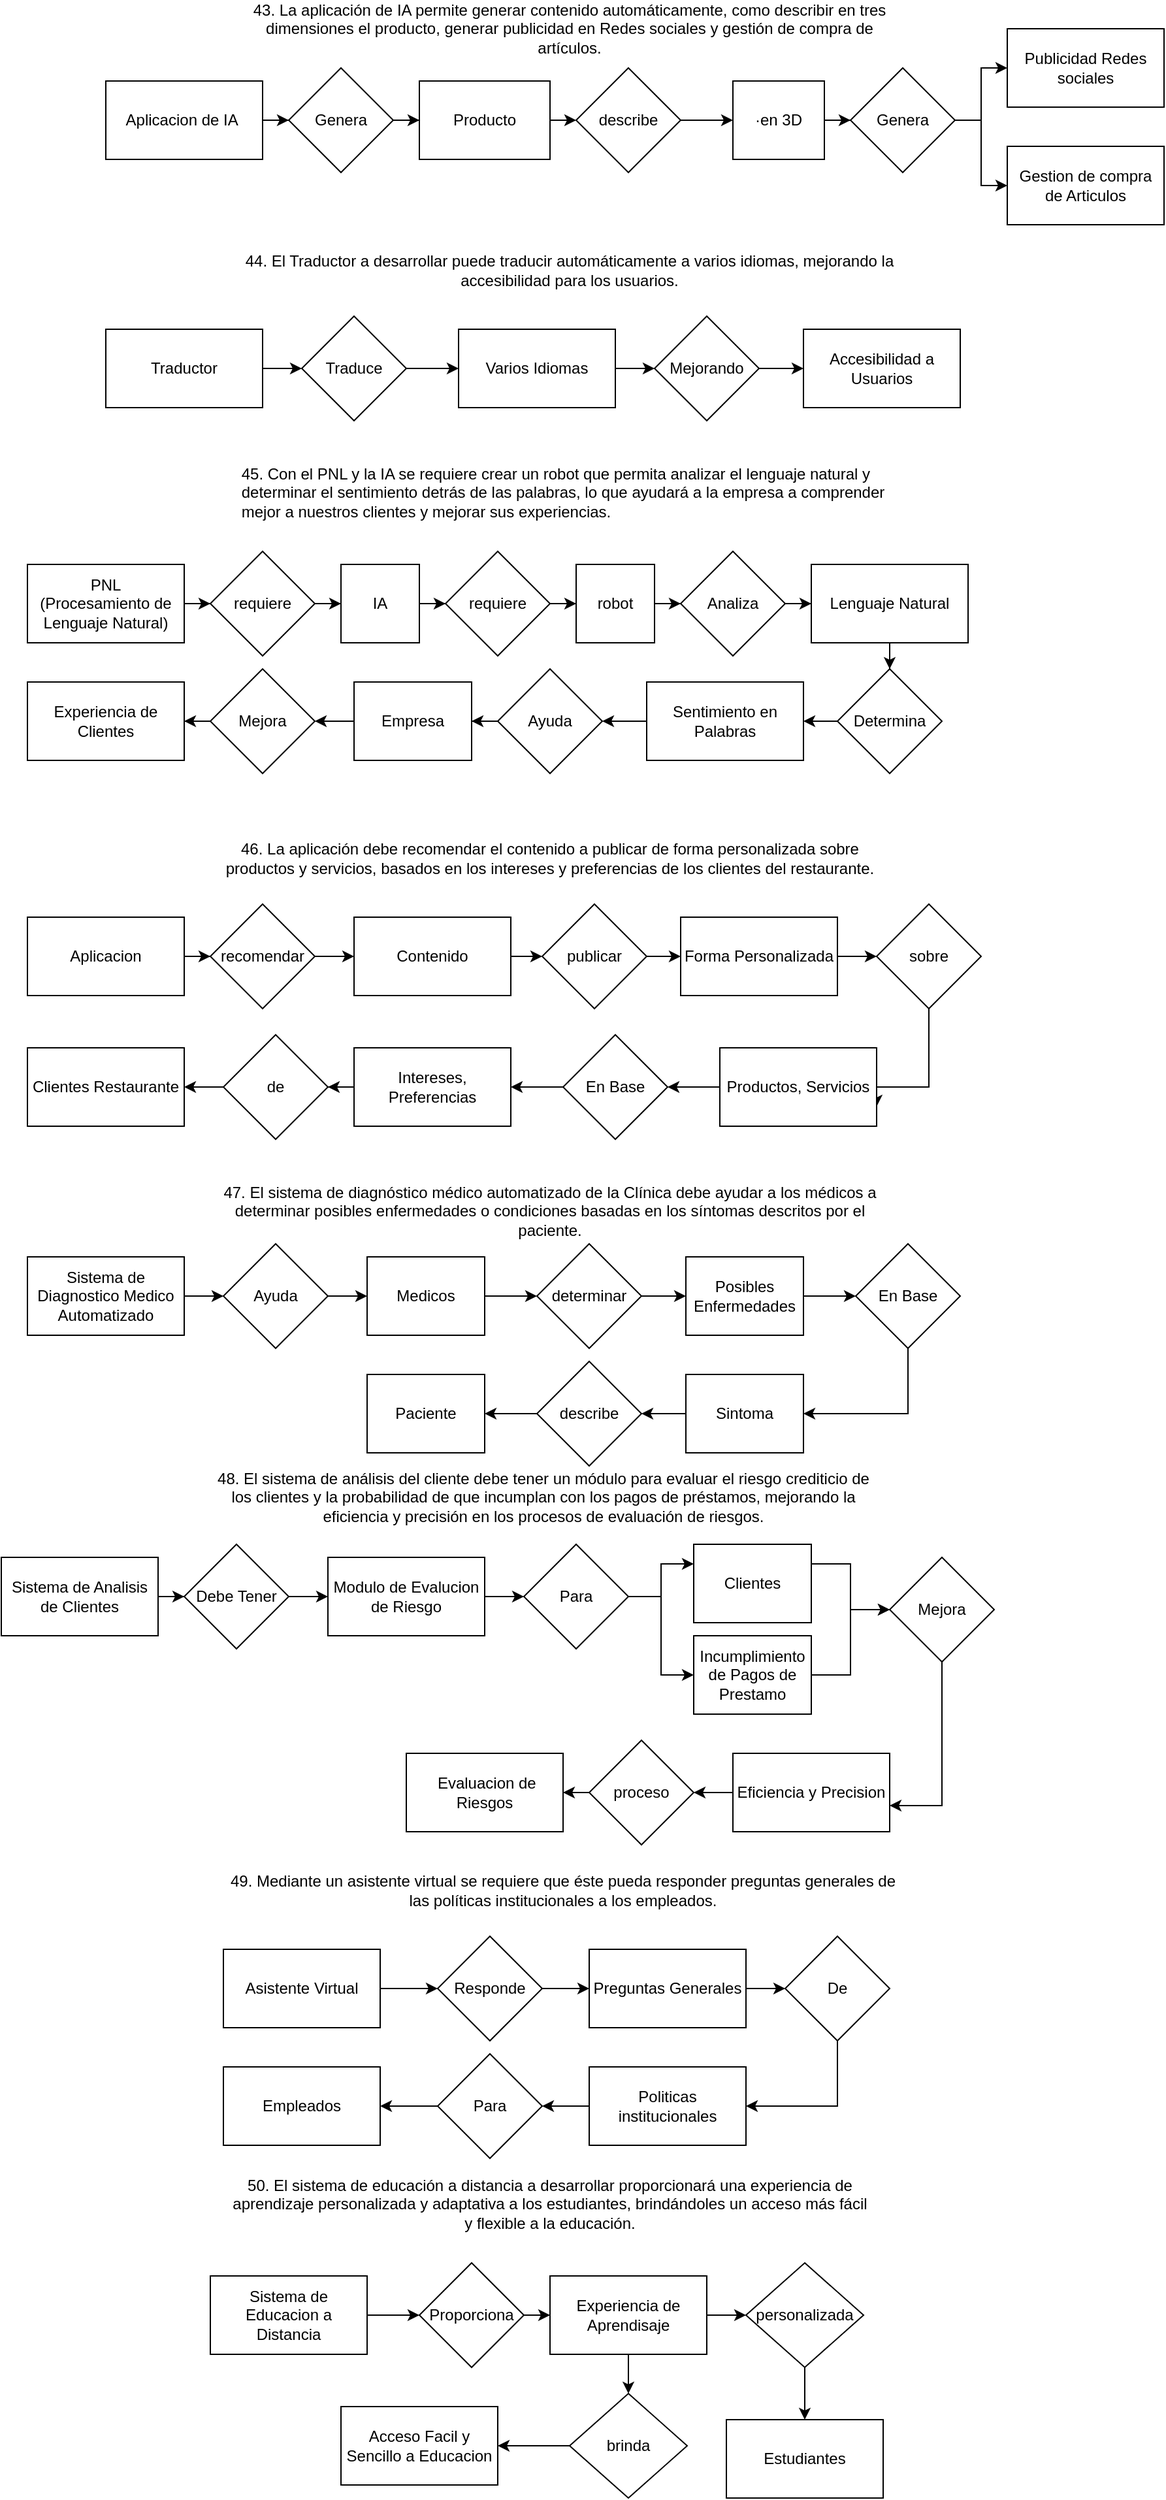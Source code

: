 <mxfile version="21.3.0" type="device">
  <diagram name="Página-1" id="d7XgdtgO0AxbEw0sVsJy">
    <mxGraphModel dx="1592" dy="430" grid="1" gridSize="10" guides="1" tooltips="1" connect="1" arrows="1" fold="1" page="1" pageScale="1" pageWidth="827" pageHeight="1169" math="0" shadow="0">
      <root>
        <mxCell id="0" />
        <mxCell id="1" parent="0" />
        <mxCell id="ewMQIAaewZQmB35O_Wqa-1" value="&lt;div&gt;43. La aplicación de IA permite generar contenido automáticamente, como describir en tres&lt;/div&gt;&lt;div&gt;dimensiones el producto, generar publicidad en Redes sociales y gestión de compra de&lt;/div&gt;artículos." style="text;html=1;strokeColor=none;fillColor=none;align=center;verticalAlign=middle;whiteSpace=wrap;rounded=0;" vertex="1" parent="1">
          <mxGeometry x="-50" y="10" width="570" height="40" as="geometry" />
        </mxCell>
        <mxCell id="ewMQIAaewZQmB35O_Wqa-11" value="" style="edgeStyle=orthogonalEdgeStyle;rounded=0;orthogonalLoop=1;jettySize=auto;html=1;" edge="1" parent="1" source="ewMQIAaewZQmB35O_Wqa-2" target="ewMQIAaewZQmB35O_Wqa-10">
          <mxGeometry relative="1" as="geometry" />
        </mxCell>
        <mxCell id="ewMQIAaewZQmB35O_Wqa-2" value="Aplicacion de IA&amp;nbsp;" style="rounded=0;whiteSpace=wrap;html=1;" vertex="1" parent="1">
          <mxGeometry x="-120" y="70" width="120" height="60" as="geometry" />
        </mxCell>
        <mxCell id="ewMQIAaewZQmB35O_Wqa-13" style="edgeStyle=orthogonalEdgeStyle;rounded=0;orthogonalLoop=1;jettySize=auto;html=1;exitX=1;exitY=0.5;exitDx=0;exitDy=0;entryX=0;entryY=0.5;entryDx=0;entryDy=0;" edge="1" parent="1" source="ewMQIAaewZQmB35O_Wqa-3" target="ewMQIAaewZQmB35O_Wqa-9">
          <mxGeometry relative="1" as="geometry" />
        </mxCell>
        <mxCell id="ewMQIAaewZQmB35O_Wqa-3" value="Producto" style="rounded=0;whiteSpace=wrap;html=1;" vertex="1" parent="1">
          <mxGeometry x="120" y="70" width="100" height="60" as="geometry" />
        </mxCell>
        <mxCell id="ewMQIAaewZQmB35O_Wqa-15" value="" style="edgeStyle=orthogonalEdgeStyle;rounded=0;orthogonalLoop=1;jettySize=auto;html=1;" edge="1" parent="1" source="ewMQIAaewZQmB35O_Wqa-4" target="ewMQIAaewZQmB35O_Wqa-8">
          <mxGeometry relative="1" as="geometry" />
        </mxCell>
        <mxCell id="ewMQIAaewZQmB35O_Wqa-4" value="·en 3D" style="rounded=0;whiteSpace=wrap;html=1;" vertex="1" parent="1">
          <mxGeometry x="360" y="70" width="70" height="60" as="geometry" />
        </mxCell>
        <mxCell id="ewMQIAaewZQmB35O_Wqa-5" value="Publicidad Redes sociales" style="rounded=0;whiteSpace=wrap;html=1;" vertex="1" parent="1">
          <mxGeometry x="570" y="30" width="120" height="60" as="geometry" />
        </mxCell>
        <mxCell id="ewMQIAaewZQmB35O_Wqa-6" value="Gestion de compra de Articulos" style="rounded=0;whiteSpace=wrap;html=1;" vertex="1" parent="1">
          <mxGeometry x="570" y="120" width="120" height="60" as="geometry" />
        </mxCell>
        <mxCell id="ewMQIAaewZQmB35O_Wqa-16" style="edgeStyle=orthogonalEdgeStyle;rounded=0;orthogonalLoop=1;jettySize=auto;html=1;exitX=1;exitY=0.5;exitDx=0;exitDy=0;entryX=0;entryY=0.5;entryDx=0;entryDy=0;" edge="1" parent="1" source="ewMQIAaewZQmB35O_Wqa-8" target="ewMQIAaewZQmB35O_Wqa-5">
          <mxGeometry relative="1" as="geometry" />
        </mxCell>
        <mxCell id="ewMQIAaewZQmB35O_Wqa-18" style="edgeStyle=orthogonalEdgeStyle;rounded=0;orthogonalLoop=1;jettySize=auto;html=1;exitX=1;exitY=0.5;exitDx=0;exitDy=0;entryX=0;entryY=0.5;entryDx=0;entryDy=0;" edge="1" parent="1" source="ewMQIAaewZQmB35O_Wqa-8" target="ewMQIAaewZQmB35O_Wqa-6">
          <mxGeometry relative="1" as="geometry" />
        </mxCell>
        <mxCell id="ewMQIAaewZQmB35O_Wqa-8" value="Genera" style="rhombus;whiteSpace=wrap;html=1;" vertex="1" parent="1">
          <mxGeometry x="450" y="60" width="80" height="80" as="geometry" />
        </mxCell>
        <mxCell id="ewMQIAaewZQmB35O_Wqa-14" style="edgeStyle=orthogonalEdgeStyle;rounded=0;orthogonalLoop=1;jettySize=auto;html=1;exitX=1;exitY=0.5;exitDx=0;exitDy=0;entryX=0;entryY=0.5;entryDx=0;entryDy=0;" edge="1" parent="1" source="ewMQIAaewZQmB35O_Wqa-9" target="ewMQIAaewZQmB35O_Wqa-4">
          <mxGeometry relative="1" as="geometry" />
        </mxCell>
        <mxCell id="ewMQIAaewZQmB35O_Wqa-9" value="describe" style="rhombus;whiteSpace=wrap;html=1;" vertex="1" parent="1">
          <mxGeometry x="240" y="60" width="80" height="80" as="geometry" />
        </mxCell>
        <mxCell id="ewMQIAaewZQmB35O_Wqa-12" value="" style="edgeStyle=orthogonalEdgeStyle;rounded=0;orthogonalLoop=1;jettySize=auto;html=1;" edge="1" parent="1" source="ewMQIAaewZQmB35O_Wqa-10" target="ewMQIAaewZQmB35O_Wqa-3">
          <mxGeometry relative="1" as="geometry" />
        </mxCell>
        <mxCell id="ewMQIAaewZQmB35O_Wqa-10" value="Genera" style="rhombus;whiteSpace=wrap;html=1;" vertex="1" parent="1">
          <mxGeometry x="20" y="60" width="80" height="80" as="geometry" />
        </mxCell>
        <mxCell id="ewMQIAaewZQmB35O_Wqa-19" value="&lt;div&gt;44. El Traductor a desarrollar puede traducir automáticamente a varios idiomas, mejorando la&lt;/div&gt;&lt;div&gt;accesibilidad para los usuarios.&lt;/div&gt;" style="text;html=1;strokeColor=none;fillColor=none;align=center;verticalAlign=middle;whiteSpace=wrap;rounded=0;" vertex="1" parent="1">
          <mxGeometry x="-40" y="200" width="550" height="30" as="geometry" />
        </mxCell>
        <mxCell id="ewMQIAaewZQmB35O_Wqa-25" value="" style="edgeStyle=orthogonalEdgeStyle;rounded=0;orthogonalLoop=1;jettySize=auto;html=1;" edge="1" parent="1" source="ewMQIAaewZQmB35O_Wqa-20" target="ewMQIAaewZQmB35O_Wqa-24">
          <mxGeometry relative="1" as="geometry" />
        </mxCell>
        <mxCell id="ewMQIAaewZQmB35O_Wqa-20" value="Traductor" style="rounded=0;whiteSpace=wrap;html=1;" vertex="1" parent="1">
          <mxGeometry x="-120" y="260" width="120" height="60" as="geometry" />
        </mxCell>
        <mxCell id="ewMQIAaewZQmB35O_Wqa-27" value="" style="edgeStyle=orthogonalEdgeStyle;rounded=0;orthogonalLoop=1;jettySize=auto;html=1;" edge="1" parent="1" source="ewMQIAaewZQmB35O_Wqa-21" target="ewMQIAaewZQmB35O_Wqa-23">
          <mxGeometry relative="1" as="geometry" />
        </mxCell>
        <mxCell id="ewMQIAaewZQmB35O_Wqa-21" value="Varios Idiomas" style="rounded=0;whiteSpace=wrap;html=1;" vertex="1" parent="1">
          <mxGeometry x="150" y="260" width="120" height="60" as="geometry" />
        </mxCell>
        <mxCell id="ewMQIAaewZQmB35O_Wqa-22" value="Accesibilidad a Usuarios" style="rounded=0;whiteSpace=wrap;html=1;" vertex="1" parent="1">
          <mxGeometry x="414" y="260" width="120" height="60" as="geometry" />
        </mxCell>
        <mxCell id="ewMQIAaewZQmB35O_Wqa-28" value="" style="edgeStyle=orthogonalEdgeStyle;rounded=0;orthogonalLoop=1;jettySize=auto;html=1;" edge="1" parent="1" source="ewMQIAaewZQmB35O_Wqa-23" target="ewMQIAaewZQmB35O_Wqa-22">
          <mxGeometry relative="1" as="geometry" />
        </mxCell>
        <mxCell id="ewMQIAaewZQmB35O_Wqa-23" value="Mejorando" style="rhombus;whiteSpace=wrap;html=1;" vertex="1" parent="1">
          <mxGeometry x="300" y="250" width="80" height="80" as="geometry" />
        </mxCell>
        <mxCell id="ewMQIAaewZQmB35O_Wqa-26" value="" style="edgeStyle=orthogonalEdgeStyle;rounded=0;orthogonalLoop=1;jettySize=auto;html=1;" edge="1" parent="1" source="ewMQIAaewZQmB35O_Wqa-24" target="ewMQIAaewZQmB35O_Wqa-21">
          <mxGeometry relative="1" as="geometry" />
        </mxCell>
        <mxCell id="ewMQIAaewZQmB35O_Wqa-24" value="Traduce" style="rhombus;whiteSpace=wrap;html=1;" vertex="1" parent="1">
          <mxGeometry x="30" y="250" width="80" height="80" as="geometry" />
        </mxCell>
        <mxCell id="ewMQIAaewZQmB35O_Wqa-29" value="&lt;div style=&quot;text-align: justify;&quot;&gt;45. Con el PNL y la IA se requiere crear un robot que permita analizar el lenguaje natural y&lt;/div&gt;&lt;div style=&quot;text-align: justify;&quot;&gt;determinar el sentimiento detrás de las palabras, lo que ayudará a la empresa a comprender&lt;/div&gt;&lt;div style=&quot;text-align: justify;&quot;&gt;mejor a nuestros clientes y mejorar sus experiencias.&lt;/div&gt;" style="text;html=1;strokeColor=none;fillColor=none;align=center;verticalAlign=middle;whiteSpace=wrap;rounded=0;" vertex="1" parent="1">
          <mxGeometry x="-80" y="370" width="620" height="30" as="geometry" />
        </mxCell>
        <mxCell id="ewMQIAaewZQmB35O_Wqa-46" value="" style="edgeStyle=orthogonalEdgeStyle;rounded=0;orthogonalLoop=1;jettySize=auto;html=1;" edge="1" parent="1" source="ewMQIAaewZQmB35O_Wqa-30" target="ewMQIAaewZQmB35O_Wqa-44">
          <mxGeometry relative="1" as="geometry" />
        </mxCell>
        <mxCell id="ewMQIAaewZQmB35O_Wqa-30" value="PNL&lt;br&gt;(Procesamiento de Lenguaje Natural)" style="rounded=0;whiteSpace=wrap;html=1;" vertex="1" parent="1">
          <mxGeometry x="-180" y="440" width="120" height="60" as="geometry" />
        </mxCell>
        <mxCell id="ewMQIAaewZQmB35O_Wqa-51" value="" style="edgeStyle=orthogonalEdgeStyle;rounded=0;orthogonalLoop=1;jettySize=auto;html=1;" edge="1" parent="1" source="ewMQIAaewZQmB35O_Wqa-31" target="ewMQIAaewZQmB35O_Wqa-43">
          <mxGeometry relative="1" as="geometry" />
        </mxCell>
        <mxCell id="ewMQIAaewZQmB35O_Wqa-31" value="IA" style="rounded=0;whiteSpace=wrap;html=1;" vertex="1" parent="1">
          <mxGeometry x="60" y="440" width="60" height="60" as="geometry" />
        </mxCell>
        <mxCell id="ewMQIAaewZQmB35O_Wqa-60" value="" style="edgeStyle=orthogonalEdgeStyle;rounded=0;orthogonalLoop=1;jettySize=auto;html=1;" edge="1" parent="1" source="ewMQIAaewZQmB35O_Wqa-32" target="ewMQIAaewZQmB35O_Wqa-39">
          <mxGeometry relative="1" as="geometry" />
        </mxCell>
        <mxCell id="ewMQIAaewZQmB35O_Wqa-32" value="Empresa" style="rounded=0;whiteSpace=wrap;html=1;" vertex="1" parent="1">
          <mxGeometry x="70" y="530" width="90" height="60" as="geometry" />
        </mxCell>
        <mxCell id="ewMQIAaewZQmB35O_Wqa-58" value="" style="edgeStyle=orthogonalEdgeStyle;rounded=0;orthogonalLoop=1;jettySize=auto;html=1;" edge="1" parent="1" source="ewMQIAaewZQmB35O_Wqa-33" target="ewMQIAaewZQmB35O_Wqa-40">
          <mxGeometry relative="1" as="geometry" />
        </mxCell>
        <mxCell id="ewMQIAaewZQmB35O_Wqa-33" value="Sentimiento en Palabras" style="rounded=0;whiteSpace=wrap;html=1;" vertex="1" parent="1">
          <mxGeometry x="294" y="530" width="120" height="60" as="geometry" />
        </mxCell>
        <mxCell id="ewMQIAaewZQmB35O_Wqa-56" value="" style="edgeStyle=orthogonalEdgeStyle;rounded=0;orthogonalLoop=1;jettySize=auto;html=1;" edge="1" parent="1" source="ewMQIAaewZQmB35O_Wqa-34" target="ewMQIAaewZQmB35O_Wqa-41">
          <mxGeometry relative="1" as="geometry" />
        </mxCell>
        <mxCell id="ewMQIAaewZQmB35O_Wqa-34" value="Lenguaje Natural" style="rounded=0;whiteSpace=wrap;html=1;" vertex="1" parent="1">
          <mxGeometry x="420" y="440" width="120" height="60" as="geometry" />
        </mxCell>
        <mxCell id="ewMQIAaewZQmB35O_Wqa-54" value="" style="edgeStyle=orthogonalEdgeStyle;rounded=0;orthogonalLoop=1;jettySize=auto;html=1;" edge="1" parent="1" source="ewMQIAaewZQmB35O_Wqa-35" target="ewMQIAaewZQmB35O_Wqa-42">
          <mxGeometry relative="1" as="geometry" />
        </mxCell>
        <mxCell id="ewMQIAaewZQmB35O_Wqa-35" value="robot" style="rounded=0;whiteSpace=wrap;html=1;" vertex="1" parent="1">
          <mxGeometry x="240" y="440" width="60" height="60" as="geometry" />
        </mxCell>
        <mxCell id="ewMQIAaewZQmB35O_Wqa-37" value="Experiencia de Clientes" style="rounded=0;whiteSpace=wrap;html=1;" vertex="1" parent="1">
          <mxGeometry x="-180" y="530" width="120" height="60" as="geometry" />
        </mxCell>
        <mxCell id="ewMQIAaewZQmB35O_Wqa-61" value="" style="edgeStyle=orthogonalEdgeStyle;rounded=0;orthogonalLoop=1;jettySize=auto;html=1;" edge="1" parent="1" source="ewMQIAaewZQmB35O_Wqa-39" target="ewMQIAaewZQmB35O_Wqa-37">
          <mxGeometry relative="1" as="geometry" />
        </mxCell>
        <mxCell id="ewMQIAaewZQmB35O_Wqa-39" value="Mejora" style="rhombus;whiteSpace=wrap;html=1;" vertex="1" parent="1">
          <mxGeometry x="-40" y="520" width="80" height="80" as="geometry" />
        </mxCell>
        <mxCell id="ewMQIAaewZQmB35O_Wqa-59" value="" style="edgeStyle=orthogonalEdgeStyle;rounded=0;orthogonalLoop=1;jettySize=auto;html=1;" edge="1" parent="1" source="ewMQIAaewZQmB35O_Wqa-40" target="ewMQIAaewZQmB35O_Wqa-32">
          <mxGeometry relative="1" as="geometry" />
        </mxCell>
        <mxCell id="ewMQIAaewZQmB35O_Wqa-40" value="Ayuda" style="rhombus;whiteSpace=wrap;html=1;" vertex="1" parent="1">
          <mxGeometry x="180" y="520" width="80" height="80" as="geometry" />
        </mxCell>
        <mxCell id="ewMQIAaewZQmB35O_Wqa-57" value="" style="edgeStyle=orthogonalEdgeStyle;rounded=0;orthogonalLoop=1;jettySize=auto;html=1;" edge="1" parent="1" source="ewMQIAaewZQmB35O_Wqa-41" target="ewMQIAaewZQmB35O_Wqa-33">
          <mxGeometry relative="1" as="geometry" />
        </mxCell>
        <mxCell id="ewMQIAaewZQmB35O_Wqa-41" value="Determina" style="rhombus;whiteSpace=wrap;html=1;" vertex="1" parent="1">
          <mxGeometry x="440" y="520" width="80" height="80" as="geometry" />
        </mxCell>
        <mxCell id="ewMQIAaewZQmB35O_Wqa-55" value="" style="edgeStyle=orthogonalEdgeStyle;rounded=0;orthogonalLoop=1;jettySize=auto;html=1;" edge="1" parent="1" source="ewMQIAaewZQmB35O_Wqa-42" target="ewMQIAaewZQmB35O_Wqa-34">
          <mxGeometry relative="1" as="geometry" />
        </mxCell>
        <mxCell id="ewMQIAaewZQmB35O_Wqa-42" value="Analiza" style="rhombus;whiteSpace=wrap;html=1;" vertex="1" parent="1">
          <mxGeometry x="320" y="430" width="80" height="80" as="geometry" />
        </mxCell>
        <mxCell id="ewMQIAaewZQmB35O_Wqa-52" value="" style="edgeStyle=orthogonalEdgeStyle;rounded=0;orthogonalLoop=1;jettySize=auto;html=1;" edge="1" parent="1" source="ewMQIAaewZQmB35O_Wqa-43" target="ewMQIAaewZQmB35O_Wqa-35">
          <mxGeometry relative="1" as="geometry" />
        </mxCell>
        <mxCell id="ewMQIAaewZQmB35O_Wqa-43" value="requiere" style="rhombus;whiteSpace=wrap;html=1;" vertex="1" parent="1">
          <mxGeometry x="140" y="430" width="80" height="80" as="geometry" />
        </mxCell>
        <mxCell id="ewMQIAaewZQmB35O_Wqa-50" value="" style="edgeStyle=orthogonalEdgeStyle;rounded=0;orthogonalLoop=1;jettySize=auto;html=1;" edge="1" parent="1" source="ewMQIAaewZQmB35O_Wqa-44" target="ewMQIAaewZQmB35O_Wqa-31">
          <mxGeometry relative="1" as="geometry" />
        </mxCell>
        <mxCell id="ewMQIAaewZQmB35O_Wqa-44" value="requiere" style="rhombus;whiteSpace=wrap;html=1;" vertex="1" parent="1">
          <mxGeometry x="-40" y="430" width="80" height="80" as="geometry" />
        </mxCell>
        <mxCell id="ewMQIAaewZQmB35O_Wqa-62" value="&lt;div&gt;46. La aplicación debe recomendar el contenido a publicar de forma personalizada sobre&lt;/div&gt;&lt;div&gt;productos y servicios, basados en los intereses y preferencias de los clientes del restaurante.&lt;/div&gt;" style="text;html=1;strokeColor=none;fillColor=none;align=center;verticalAlign=middle;whiteSpace=wrap;rounded=0;" vertex="1" parent="1">
          <mxGeometry x="-90" y="650" width="620" height="30" as="geometry" />
        </mxCell>
        <mxCell id="ewMQIAaewZQmB35O_Wqa-65" value="" style="edgeStyle=orthogonalEdgeStyle;rounded=0;orthogonalLoop=1;jettySize=auto;html=1;" edge="1" parent="1" source="ewMQIAaewZQmB35O_Wqa-63" target="ewMQIAaewZQmB35O_Wqa-64">
          <mxGeometry relative="1" as="geometry" />
        </mxCell>
        <mxCell id="ewMQIAaewZQmB35O_Wqa-63" value="Aplicacion" style="rounded=0;whiteSpace=wrap;html=1;" vertex="1" parent="1">
          <mxGeometry x="-180" y="710" width="120" height="60" as="geometry" />
        </mxCell>
        <mxCell id="ewMQIAaewZQmB35O_Wqa-67" value="" style="edgeStyle=orthogonalEdgeStyle;rounded=0;orthogonalLoop=1;jettySize=auto;html=1;" edge="1" parent="1" source="ewMQIAaewZQmB35O_Wqa-64" target="ewMQIAaewZQmB35O_Wqa-66">
          <mxGeometry relative="1" as="geometry" />
        </mxCell>
        <mxCell id="ewMQIAaewZQmB35O_Wqa-64" value="recomendar" style="rhombus;whiteSpace=wrap;html=1;" vertex="1" parent="1">
          <mxGeometry x="-40" y="700" width="80" height="80" as="geometry" />
        </mxCell>
        <mxCell id="ewMQIAaewZQmB35O_Wqa-69" value="" style="edgeStyle=orthogonalEdgeStyle;rounded=0;orthogonalLoop=1;jettySize=auto;html=1;" edge="1" parent="1" source="ewMQIAaewZQmB35O_Wqa-66" target="ewMQIAaewZQmB35O_Wqa-68">
          <mxGeometry relative="1" as="geometry" />
        </mxCell>
        <mxCell id="ewMQIAaewZQmB35O_Wqa-66" value="Contenido" style="rounded=0;whiteSpace=wrap;html=1;" vertex="1" parent="1">
          <mxGeometry x="70" y="710" width="120" height="60" as="geometry" />
        </mxCell>
        <mxCell id="ewMQIAaewZQmB35O_Wqa-71" value="" style="edgeStyle=orthogonalEdgeStyle;rounded=0;orthogonalLoop=1;jettySize=auto;html=1;" edge="1" parent="1" source="ewMQIAaewZQmB35O_Wqa-68" target="ewMQIAaewZQmB35O_Wqa-70">
          <mxGeometry relative="1" as="geometry" />
        </mxCell>
        <mxCell id="ewMQIAaewZQmB35O_Wqa-68" value="publicar" style="rhombus;whiteSpace=wrap;html=1;" vertex="1" parent="1">
          <mxGeometry x="214" y="700" width="80" height="80" as="geometry" />
        </mxCell>
        <mxCell id="ewMQIAaewZQmB35O_Wqa-73" value="" style="edgeStyle=orthogonalEdgeStyle;rounded=0;orthogonalLoop=1;jettySize=auto;html=1;" edge="1" parent="1" source="ewMQIAaewZQmB35O_Wqa-70" target="ewMQIAaewZQmB35O_Wqa-72">
          <mxGeometry relative="1" as="geometry" />
        </mxCell>
        <mxCell id="ewMQIAaewZQmB35O_Wqa-70" value="Forma Personalizada" style="rounded=0;whiteSpace=wrap;html=1;" vertex="1" parent="1">
          <mxGeometry x="320" y="710" width="120" height="60" as="geometry" />
        </mxCell>
        <mxCell id="ewMQIAaewZQmB35O_Wqa-84" style="edgeStyle=orthogonalEdgeStyle;rounded=0;orthogonalLoop=1;jettySize=auto;html=1;exitX=0.5;exitY=1;exitDx=0;exitDy=0;entryX=1;entryY=0.75;entryDx=0;entryDy=0;" edge="1" parent="1" source="ewMQIAaewZQmB35O_Wqa-72" target="ewMQIAaewZQmB35O_Wqa-74">
          <mxGeometry relative="1" as="geometry">
            <Array as="points">
              <mxPoint x="510" y="840" />
              <mxPoint x="470" y="840" />
            </Array>
          </mxGeometry>
        </mxCell>
        <mxCell id="ewMQIAaewZQmB35O_Wqa-72" value="sobre" style="rhombus;whiteSpace=wrap;html=1;" vertex="1" parent="1">
          <mxGeometry x="470" y="700" width="80" height="80" as="geometry" />
        </mxCell>
        <mxCell id="ewMQIAaewZQmB35O_Wqa-77" value="" style="edgeStyle=orthogonalEdgeStyle;rounded=0;orthogonalLoop=1;jettySize=auto;html=1;" edge="1" parent="1" source="ewMQIAaewZQmB35O_Wqa-74" target="ewMQIAaewZQmB35O_Wqa-76">
          <mxGeometry relative="1" as="geometry" />
        </mxCell>
        <mxCell id="ewMQIAaewZQmB35O_Wqa-74" value="Productos, Servicios" style="rounded=0;whiteSpace=wrap;html=1;" vertex="1" parent="1">
          <mxGeometry x="350" y="810" width="120" height="60" as="geometry" />
        </mxCell>
        <mxCell id="ewMQIAaewZQmB35O_Wqa-79" value="" style="edgeStyle=orthogonalEdgeStyle;rounded=0;orthogonalLoop=1;jettySize=auto;html=1;" edge="1" parent="1" source="ewMQIAaewZQmB35O_Wqa-76" target="ewMQIAaewZQmB35O_Wqa-78">
          <mxGeometry relative="1" as="geometry" />
        </mxCell>
        <mxCell id="ewMQIAaewZQmB35O_Wqa-76" value="En Base" style="rhombus;whiteSpace=wrap;html=1;" vertex="1" parent="1">
          <mxGeometry x="230" y="800" width="80" height="80" as="geometry" />
        </mxCell>
        <mxCell id="ewMQIAaewZQmB35O_Wqa-81" value="" style="edgeStyle=orthogonalEdgeStyle;rounded=0;orthogonalLoop=1;jettySize=auto;html=1;" edge="1" parent="1" source="ewMQIAaewZQmB35O_Wqa-78" target="ewMQIAaewZQmB35O_Wqa-80">
          <mxGeometry relative="1" as="geometry" />
        </mxCell>
        <mxCell id="ewMQIAaewZQmB35O_Wqa-78" value="Intereses, Preferencias" style="rounded=0;whiteSpace=wrap;html=1;" vertex="1" parent="1">
          <mxGeometry x="70" y="810" width="120" height="60" as="geometry" />
        </mxCell>
        <mxCell id="ewMQIAaewZQmB35O_Wqa-83" value="" style="edgeStyle=orthogonalEdgeStyle;rounded=0;orthogonalLoop=1;jettySize=auto;html=1;" edge="1" parent="1" source="ewMQIAaewZQmB35O_Wqa-80" target="ewMQIAaewZQmB35O_Wqa-82">
          <mxGeometry relative="1" as="geometry" />
        </mxCell>
        <mxCell id="ewMQIAaewZQmB35O_Wqa-80" value="de" style="rhombus;whiteSpace=wrap;html=1;" vertex="1" parent="1">
          <mxGeometry x="-30" y="800" width="80" height="80" as="geometry" />
        </mxCell>
        <mxCell id="ewMQIAaewZQmB35O_Wqa-82" value="Clientes Restaurante" style="rounded=0;whiteSpace=wrap;html=1;" vertex="1" parent="1">
          <mxGeometry x="-180" y="810" width="120" height="60" as="geometry" />
        </mxCell>
        <mxCell id="ewMQIAaewZQmB35O_Wqa-85" value="47.&amp;nbsp;El sistema de diagnóstico médico automatizado de la Clínica debe ayudar a los médicos a&lt;div&gt;determinar posibles enfermedades o condiciones basadas en los síntomas descritos por el&lt;/div&gt;&lt;div&gt;paciente.&lt;/div&gt;" style="text;html=1;strokeColor=none;fillColor=none;align=center;verticalAlign=middle;whiteSpace=wrap;rounded=0;" vertex="1" parent="1">
          <mxGeometry x="-70" y="920" width="580" height="30" as="geometry" />
        </mxCell>
        <mxCell id="ewMQIAaewZQmB35O_Wqa-88" value="" style="edgeStyle=orthogonalEdgeStyle;rounded=0;orthogonalLoop=1;jettySize=auto;html=1;" edge="1" parent="1" source="ewMQIAaewZQmB35O_Wqa-86" target="ewMQIAaewZQmB35O_Wqa-87">
          <mxGeometry relative="1" as="geometry" />
        </mxCell>
        <mxCell id="ewMQIAaewZQmB35O_Wqa-86" value="Sistema de Diagnostico Medico&lt;br&gt;Automatizado" style="rounded=0;whiteSpace=wrap;html=1;" vertex="1" parent="1">
          <mxGeometry x="-180" y="970" width="120" height="60" as="geometry" />
        </mxCell>
        <mxCell id="ewMQIAaewZQmB35O_Wqa-90" value="" style="edgeStyle=orthogonalEdgeStyle;rounded=0;orthogonalLoop=1;jettySize=auto;html=1;" edge="1" parent="1" source="ewMQIAaewZQmB35O_Wqa-87" target="ewMQIAaewZQmB35O_Wqa-89">
          <mxGeometry relative="1" as="geometry" />
        </mxCell>
        <mxCell id="ewMQIAaewZQmB35O_Wqa-87" value="Ayuda" style="rhombus;whiteSpace=wrap;html=1;" vertex="1" parent="1">
          <mxGeometry x="-30" y="960" width="80" height="80" as="geometry" />
        </mxCell>
        <mxCell id="ewMQIAaewZQmB35O_Wqa-92" value="" style="edgeStyle=orthogonalEdgeStyle;rounded=0;orthogonalLoop=1;jettySize=auto;html=1;" edge="1" parent="1" source="ewMQIAaewZQmB35O_Wqa-89" target="ewMQIAaewZQmB35O_Wqa-91">
          <mxGeometry relative="1" as="geometry" />
        </mxCell>
        <mxCell id="ewMQIAaewZQmB35O_Wqa-89" value="Medicos" style="rounded=0;whiteSpace=wrap;html=1;" vertex="1" parent="1">
          <mxGeometry x="80" y="970" width="90" height="60" as="geometry" />
        </mxCell>
        <mxCell id="ewMQIAaewZQmB35O_Wqa-94" value="" style="edgeStyle=orthogonalEdgeStyle;rounded=0;orthogonalLoop=1;jettySize=auto;html=1;" edge="1" parent="1" source="ewMQIAaewZQmB35O_Wqa-91" target="ewMQIAaewZQmB35O_Wqa-93">
          <mxGeometry relative="1" as="geometry" />
        </mxCell>
        <mxCell id="ewMQIAaewZQmB35O_Wqa-91" value="determinar" style="rhombus;whiteSpace=wrap;html=1;" vertex="1" parent="1">
          <mxGeometry x="210" y="960" width="80" height="80" as="geometry" />
        </mxCell>
        <mxCell id="ewMQIAaewZQmB35O_Wqa-96" value="" style="edgeStyle=orthogonalEdgeStyle;rounded=0;orthogonalLoop=1;jettySize=auto;html=1;" edge="1" parent="1" source="ewMQIAaewZQmB35O_Wqa-93" target="ewMQIAaewZQmB35O_Wqa-95">
          <mxGeometry relative="1" as="geometry" />
        </mxCell>
        <mxCell id="ewMQIAaewZQmB35O_Wqa-93" value="Posibles Enfermedades" style="rounded=0;whiteSpace=wrap;html=1;" vertex="1" parent="1">
          <mxGeometry x="324" y="970" width="90" height="60" as="geometry" />
        </mxCell>
        <mxCell id="ewMQIAaewZQmB35O_Wqa-100" style="edgeStyle=orthogonalEdgeStyle;rounded=0;orthogonalLoop=1;jettySize=auto;html=1;exitX=0.5;exitY=1;exitDx=0;exitDy=0;entryX=1;entryY=0.5;entryDx=0;entryDy=0;" edge="1" parent="1" source="ewMQIAaewZQmB35O_Wqa-95" target="ewMQIAaewZQmB35O_Wqa-97">
          <mxGeometry relative="1" as="geometry">
            <mxPoint x="494.087" y="1100" as="targetPoint" />
          </mxGeometry>
        </mxCell>
        <mxCell id="ewMQIAaewZQmB35O_Wqa-95" value="En Base" style="rhombus;whiteSpace=wrap;html=1;" vertex="1" parent="1">
          <mxGeometry x="454" y="960" width="80" height="80" as="geometry" />
        </mxCell>
        <mxCell id="ewMQIAaewZQmB35O_Wqa-102" value="" style="edgeStyle=orthogonalEdgeStyle;rounded=0;orthogonalLoop=1;jettySize=auto;html=1;" edge="1" parent="1" source="ewMQIAaewZQmB35O_Wqa-97" target="ewMQIAaewZQmB35O_Wqa-101">
          <mxGeometry relative="1" as="geometry" />
        </mxCell>
        <mxCell id="ewMQIAaewZQmB35O_Wqa-97" value="Sintoma" style="rounded=0;whiteSpace=wrap;html=1;" vertex="1" parent="1">
          <mxGeometry x="324" y="1060" width="90" height="60" as="geometry" />
        </mxCell>
        <mxCell id="ewMQIAaewZQmB35O_Wqa-105" value="" style="edgeStyle=orthogonalEdgeStyle;rounded=0;orthogonalLoop=1;jettySize=auto;html=1;" edge="1" parent="1" source="ewMQIAaewZQmB35O_Wqa-101" target="ewMQIAaewZQmB35O_Wqa-103">
          <mxGeometry relative="1" as="geometry" />
        </mxCell>
        <mxCell id="ewMQIAaewZQmB35O_Wqa-101" value="describe" style="rhombus;whiteSpace=wrap;html=1;" vertex="1" parent="1">
          <mxGeometry x="210" y="1050" width="80" height="80" as="geometry" />
        </mxCell>
        <mxCell id="ewMQIAaewZQmB35O_Wqa-103" value="Paciente" style="rounded=0;whiteSpace=wrap;html=1;" vertex="1" parent="1">
          <mxGeometry x="80" y="1060" width="90" height="60" as="geometry" />
        </mxCell>
        <mxCell id="ewMQIAaewZQmB35O_Wqa-106" value="48.&amp;nbsp;El sistema de análisis del cliente debe tener un módulo para evaluar el riesgo crediticio de&lt;div&gt;los clientes y la probabilidad de que incumplan con los pagos de préstamos, mejorando la&lt;/div&gt;&lt;div&gt;eficiencia y precisión en los procesos de evaluación de riesgos.&lt;/div&gt;" style="text;html=1;strokeColor=none;fillColor=none;align=center;verticalAlign=middle;whiteSpace=wrap;rounded=0;" vertex="1" parent="1">
          <mxGeometry x="-50" y="1139" width="530" height="30" as="geometry" />
        </mxCell>
        <mxCell id="ewMQIAaewZQmB35O_Wqa-111" value="" style="edgeStyle=orthogonalEdgeStyle;rounded=0;orthogonalLoop=1;jettySize=auto;html=1;" edge="1" parent="1" source="ewMQIAaewZQmB35O_Wqa-107" target="ewMQIAaewZQmB35O_Wqa-110">
          <mxGeometry relative="1" as="geometry" />
        </mxCell>
        <mxCell id="ewMQIAaewZQmB35O_Wqa-107" value="Sistema de Analisis de Clientes" style="rounded=0;whiteSpace=wrap;html=1;" vertex="1" parent="1">
          <mxGeometry x="-200" y="1200" width="120" height="60" as="geometry" />
        </mxCell>
        <mxCell id="ewMQIAaewZQmB35O_Wqa-114" value="" style="edgeStyle=orthogonalEdgeStyle;rounded=0;orthogonalLoop=1;jettySize=auto;html=1;" edge="1" parent="1" source="ewMQIAaewZQmB35O_Wqa-108" target="ewMQIAaewZQmB35O_Wqa-113">
          <mxGeometry relative="1" as="geometry" />
        </mxCell>
        <mxCell id="ewMQIAaewZQmB35O_Wqa-108" value="Modulo de Evalucion de Riesgo" style="rounded=0;whiteSpace=wrap;html=1;" vertex="1" parent="1">
          <mxGeometry x="50" y="1200" width="120" height="60" as="geometry" />
        </mxCell>
        <mxCell id="ewMQIAaewZQmB35O_Wqa-112" value="" style="edgeStyle=orthogonalEdgeStyle;rounded=0;orthogonalLoop=1;jettySize=auto;html=1;" edge="1" parent="1" source="ewMQIAaewZQmB35O_Wqa-110" target="ewMQIAaewZQmB35O_Wqa-108">
          <mxGeometry relative="1" as="geometry" />
        </mxCell>
        <mxCell id="ewMQIAaewZQmB35O_Wqa-110" value="Debe Tener" style="rhombus;whiteSpace=wrap;html=1;" vertex="1" parent="1">
          <mxGeometry x="-60" y="1190" width="80" height="80" as="geometry" />
        </mxCell>
        <mxCell id="ewMQIAaewZQmB35O_Wqa-118" value="" style="edgeStyle=orthogonalEdgeStyle;rounded=0;orthogonalLoop=1;jettySize=auto;html=1;" edge="1" parent="1" source="ewMQIAaewZQmB35O_Wqa-113" target="ewMQIAaewZQmB35O_Wqa-116">
          <mxGeometry relative="1" as="geometry" />
        </mxCell>
        <mxCell id="ewMQIAaewZQmB35O_Wqa-119" style="edgeStyle=orthogonalEdgeStyle;rounded=0;orthogonalLoop=1;jettySize=auto;html=1;exitX=1;exitY=0.5;exitDx=0;exitDy=0;entryX=0;entryY=0.25;entryDx=0;entryDy=0;" edge="1" parent="1" source="ewMQIAaewZQmB35O_Wqa-113" target="ewMQIAaewZQmB35O_Wqa-115">
          <mxGeometry relative="1" as="geometry" />
        </mxCell>
        <mxCell id="ewMQIAaewZQmB35O_Wqa-113" value="Para" style="rhombus;whiteSpace=wrap;html=1;" vertex="1" parent="1">
          <mxGeometry x="200" y="1190" width="80" height="80" as="geometry" />
        </mxCell>
        <mxCell id="ewMQIAaewZQmB35O_Wqa-121" style="edgeStyle=orthogonalEdgeStyle;rounded=0;orthogonalLoop=1;jettySize=auto;html=1;exitX=1;exitY=0.25;exitDx=0;exitDy=0;entryX=0;entryY=0.5;entryDx=0;entryDy=0;" edge="1" parent="1" source="ewMQIAaewZQmB35O_Wqa-115" target="ewMQIAaewZQmB35O_Wqa-120">
          <mxGeometry relative="1" as="geometry" />
        </mxCell>
        <mxCell id="ewMQIAaewZQmB35O_Wqa-115" value="Clientes" style="rounded=0;whiteSpace=wrap;html=1;" vertex="1" parent="1">
          <mxGeometry x="330" y="1190" width="90" height="60" as="geometry" />
        </mxCell>
        <mxCell id="ewMQIAaewZQmB35O_Wqa-122" style="edgeStyle=orthogonalEdgeStyle;rounded=0;orthogonalLoop=1;jettySize=auto;html=1;exitX=1;exitY=0.5;exitDx=0;exitDy=0;" edge="1" parent="1" source="ewMQIAaewZQmB35O_Wqa-116" target="ewMQIAaewZQmB35O_Wqa-120">
          <mxGeometry relative="1" as="geometry" />
        </mxCell>
        <mxCell id="ewMQIAaewZQmB35O_Wqa-116" value="Incumplimiento de Pagos de Prestamo" style="rounded=0;whiteSpace=wrap;html=1;" vertex="1" parent="1">
          <mxGeometry x="330" y="1260" width="90" height="60" as="geometry" />
        </mxCell>
        <mxCell id="ewMQIAaewZQmB35O_Wqa-124" value="" style="edgeStyle=orthogonalEdgeStyle;rounded=0;orthogonalLoop=1;jettySize=auto;html=1;" edge="1" parent="1" source="ewMQIAaewZQmB35O_Wqa-120" target="ewMQIAaewZQmB35O_Wqa-123">
          <mxGeometry relative="1" as="geometry">
            <Array as="points">
              <mxPoint x="520" y="1390" />
            </Array>
          </mxGeometry>
        </mxCell>
        <mxCell id="ewMQIAaewZQmB35O_Wqa-120" value="Mejora" style="rhombus;whiteSpace=wrap;html=1;" vertex="1" parent="1">
          <mxGeometry x="480" y="1200" width="80" height="80" as="geometry" />
        </mxCell>
        <mxCell id="ewMQIAaewZQmB35O_Wqa-126" value="" style="edgeStyle=orthogonalEdgeStyle;rounded=0;orthogonalLoop=1;jettySize=auto;html=1;" edge="1" parent="1" source="ewMQIAaewZQmB35O_Wqa-123" target="ewMQIAaewZQmB35O_Wqa-125">
          <mxGeometry relative="1" as="geometry" />
        </mxCell>
        <mxCell id="ewMQIAaewZQmB35O_Wqa-123" value="Eficiencia y Precision" style="rounded=0;whiteSpace=wrap;html=1;" vertex="1" parent="1">
          <mxGeometry x="360" y="1350" width="120" height="60" as="geometry" />
        </mxCell>
        <mxCell id="ewMQIAaewZQmB35O_Wqa-128" value="" style="edgeStyle=orthogonalEdgeStyle;rounded=0;orthogonalLoop=1;jettySize=auto;html=1;" edge="1" parent="1" source="ewMQIAaewZQmB35O_Wqa-125" target="ewMQIAaewZQmB35O_Wqa-127">
          <mxGeometry relative="1" as="geometry" />
        </mxCell>
        <mxCell id="ewMQIAaewZQmB35O_Wqa-125" value="proceso" style="rhombus;whiteSpace=wrap;html=1;" vertex="1" parent="1">
          <mxGeometry x="250" y="1340" width="80" height="80" as="geometry" />
        </mxCell>
        <mxCell id="ewMQIAaewZQmB35O_Wqa-127" value="&amp;nbsp;Evaluacion de Riesgos" style="rounded=0;whiteSpace=wrap;html=1;" vertex="1" parent="1">
          <mxGeometry x="110" y="1350" width="120" height="60" as="geometry" />
        </mxCell>
        <mxCell id="ewMQIAaewZQmB35O_Wqa-129" value="49.&amp;nbsp;Mediante un asistente virtual se requiere que éste pueda responder preguntas generales de&lt;div&gt;las políticas institucionales a los empleados.&lt;/div&gt;" style="text;html=1;strokeColor=none;fillColor=none;align=center;verticalAlign=middle;whiteSpace=wrap;rounded=0;" vertex="1" parent="1">
          <mxGeometry x="-50" y="1440" width="560" height="30" as="geometry" />
        </mxCell>
        <mxCell id="ewMQIAaewZQmB35O_Wqa-137" value="" style="edgeStyle=orthogonalEdgeStyle;rounded=0;orthogonalLoop=1;jettySize=auto;html=1;" edge="1" parent="1" source="ewMQIAaewZQmB35O_Wqa-131" target="ewMQIAaewZQmB35O_Wqa-132">
          <mxGeometry relative="1" as="geometry" />
        </mxCell>
        <mxCell id="ewMQIAaewZQmB35O_Wqa-131" value="Asistente Virtual" style="rounded=0;whiteSpace=wrap;html=1;" vertex="1" parent="1">
          <mxGeometry x="-30" y="1500" width="120" height="60" as="geometry" />
        </mxCell>
        <mxCell id="ewMQIAaewZQmB35O_Wqa-138" value="" style="edgeStyle=orthogonalEdgeStyle;rounded=0;orthogonalLoop=1;jettySize=auto;html=1;" edge="1" parent="1" source="ewMQIAaewZQmB35O_Wqa-132" target="ewMQIAaewZQmB35O_Wqa-133">
          <mxGeometry relative="1" as="geometry" />
        </mxCell>
        <mxCell id="ewMQIAaewZQmB35O_Wqa-132" value="Responde" style="rhombus;whiteSpace=wrap;html=1;" vertex="1" parent="1">
          <mxGeometry x="134" y="1490" width="80" height="80" as="geometry" />
        </mxCell>
        <mxCell id="ewMQIAaewZQmB35O_Wqa-139" value="" style="edgeStyle=orthogonalEdgeStyle;rounded=0;orthogonalLoop=1;jettySize=auto;html=1;" edge="1" parent="1" source="ewMQIAaewZQmB35O_Wqa-133" target="ewMQIAaewZQmB35O_Wqa-134">
          <mxGeometry relative="1" as="geometry" />
        </mxCell>
        <mxCell id="ewMQIAaewZQmB35O_Wqa-133" value="Preguntas Generales" style="rounded=0;whiteSpace=wrap;html=1;" vertex="1" parent="1">
          <mxGeometry x="250" y="1500" width="120" height="60" as="geometry" />
        </mxCell>
        <mxCell id="ewMQIAaewZQmB35O_Wqa-140" style="edgeStyle=orthogonalEdgeStyle;rounded=0;orthogonalLoop=1;jettySize=auto;html=1;exitX=0.5;exitY=1;exitDx=0;exitDy=0;entryX=1;entryY=0.5;entryDx=0;entryDy=0;" edge="1" parent="1" source="ewMQIAaewZQmB35O_Wqa-134" target="ewMQIAaewZQmB35O_Wqa-135">
          <mxGeometry relative="1" as="geometry">
            <mxPoint x="440.174" y="1640" as="targetPoint" />
          </mxGeometry>
        </mxCell>
        <mxCell id="ewMQIAaewZQmB35O_Wqa-134" value="De" style="rhombus;whiteSpace=wrap;html=1;" vertex="1" parent="1">
          <mxGeometry x="400" y="1490" width="80" height="80" as="geometry" />
        </mxCell>
        <mxCell id="ewMQIAaewZQmB35O_Wqa-142" value="" style="edgeStyle=orthogonalEdgeStyle;rounded=0;orthogonalLoop=1;jettySize=auto;html=1;" edge="1" parent="1" source="ewMQIAaewZQmB35O_Wqa-135" target="ewMQIAaewZQmB35O_Wqa-136">
          <mxGeometry relative="1" as="geometry" />
        </mxCell>
        <mxCell id="ewMQIAaewZQmB35O_Wqa-135" value="Politicas institucionales" style="rounded=0;whiteSpace=wrap;html=1;" vertex="1" parent="1">
          <mxGeometry x="250" y="1590" width="120" height="60" as="geometry" />
        </mxCell>
        <mxCell id="ewMQIAaewZQmB35O_Wqa-143" value="" style="edgeStyle=orthogonalEdgeStyle;rounded=0;orthogonalLoop=1;jettySize=auto;html=1;" edge="1" parent="1" source="ewMQIAaewZQmB35O_Wqa-136" target="ewMQIAaewZQmB35O_Wqa-141">
          <mxGeometry relative="1" as="geometry" />
        </mxCell>
        <mxCell id="ewMQIAaewZQmB35O_Wqa-136" value="Para" style="rhombus;whiteSpace=wrap;html=1;" vertex="1" parent="1">
          <mxGeometry x="134" y="1580" width="80" height="80" as="geometry" />
        </mxCell>
        <mxCell id="ewMQIAaewZQmB35O_Wqa-141" value="Empleados" style="rounded=0;whiteSpace=wrap;html=1;" vertex="1" parent="1">
          <mxGeometry x="-30" y="1590" width="120" height="60" as="geometry" />
        </mxCell>
        <mxCell id="ewMQIAaewZQmB35O_Wqa-144" value="50.&amp;nbsp;El sistema de educación a distancia a desarrollar proporcionará una experiencia de&lt;div&gt;aprendizaje personalizada y adaptativa a los estudiantes, brindándoles un acceso más fácil&lt;/div&gt;&lt;div&gt;y flexible a la educación.&lt;/div&gt;" style="text;html=1;strokeColor=none;fillColor=none;align=center;verticalAlign=middle;whiteSpace=wrap;rounded=0;" vertex="1" parent="1">
          <mxGeometry x="-65" y="1680" width="570" height="30" as="geometry" />
        </mxCell>
        <mxCell id="ewMQIAaewZQmB35O_Wqa-149" value="" style="edgeStyle=orthogonalEdgeStyle;rounded=0;orthogonalLoop=1;jettySize=auto;html=1;" edge="1" parent="1" source="ewMQIAaewZQmB35O_Wqa-146" target="ewMQIAaewZQmB35O_Wqa-147">
          <mxGeometry relative="1" as="geometry" />
        </mxCell>
        <mxCell id="ewMQIAaewZQmB35O_Wqa-146" value="Sistema de Educacion a Distancia" style="rounded=0;whiteSpace=wrap;html=1;" vertex="1" parent="1">
          <mxGeometry x="-40" y="1750" width="120" height="60" as="geometry" />
        </mxCell>
        <mxCell id="ewMQIAaewZQmB35O_Wqa-151" value="" style="edgeStyle=orthogonalEdgeStyle;rounded=0;orthogonalLoop=1;jettySize=auto;html=1;" edge="1" parent="1" source="ewMQIAaewZQmB35O_Wqa-147" target="ewMQIAaewZQmB35O_Wqa-150">
          <mxGeometry relative="1" as="geometry" />
        </mxCell>
        <mxCell id="ewMQIAaewZQmB35O_Wqa-147" value="Proporciona" style="rhombus;whiteSpace=wrap;html=1;" vertex="1" parent="1">
          <mxGeometry x="120" y="1740" width="80" height="80" as="geometry" />
        </mxCell>
        <mxCell id="ewMQIAaewZQmB35O_Wqa-153" value="" style="edgeStyle=orthogonalEdgeStyle;rounded=0;orthogonalLoop=1;jettySize=auto;html=1;" edge="1" parent="1" source="ewMQIAaewZQmB35O_Wqa-150" target="ewMQIAaewZQmB35O_Wqa-152">
          <mxGeometry relative="1" as="geometry" />
        </mxCell>
        <mxCell id="ewMQIAaewZQmB35O_Wqa-158" value="" style="edgeStyle=orthogonalEdgeStyle;rounded=0;orthogonalLoop=1;jettySize=auto;html=1;" edge="1" parent="1" source="ewMQIAaewZQmB35O_Wqa-150" target="ewMQIAaewZQmB35O_Wqa-156">
          <mxGeometry relative="1" as="geometry" />
        </mxCell>
        <mxCell id="ewMQIAaewZQmB35O_Wqa-150" value="Experiencia de Aprendisaje" style="rounded=0;whiteSpace=wrap;html=1;" vertex="1" parent="1">
          <mxGeometry x="220" y="1750" width="120" height="60" as="geometry" />
        </mxCell>
        <mxCell id="ewMQIAaewZQmB35O_Wqa-155" value="" style="edgeStyle=orthogonalEdgeStyle;rounded=0;orthogonalLoop=1;jettySize=auto;html=1;" edge="1" parent="1" source="ewMQIAaewZQmB35O_Wqa-152" target="ewMQIAaewZQmB35O_Wqa-154">
          <mxGeometry relative="1" as="geometry" />
        </mxCell>
        <mxCell id="ewMQIAaewZQmB35O_Wqa-152" value="personalizada" style="rhombus;whiteSpace=wrap;html=1;" vertex="1" parent="1">
          <mxGeometry x="370" y="1740" width="90" height="80" as="geometry" />
        </mxCell>
        <mxCell id="ewMQIAaewZQmB35O_Wqa-154" value="Estudiantes" style="rounded=0;whiteSpace=wrap;html=1;" vertex="1" parent="1">
          <mxGeometry x="355" y="1860" width="120" height="60" as="geometry" />
        </mxCell>
        <mxCell id="ewMQIAaewZQmB35O_Wqa-160" value="" style="edgeStyle=orthogonalEdgeStyle;rounded=0;orthogonalLoop=1;jettySize=auto;html=1;" edge="1" parent="1" source="ewMQIAaewZQmB35O_Wqa-156" target="ewMQIAaewZQmB35O_Wqa-159">
          <mxGeometry relative="1" as="geometry" />
        </mxCell>
        <mxCell id="ewMQIAaewZQmB35O_Wqa-156" value="brinda" style="rhombus;whiteSpace=wrap;html=1;" vertex="1" parent="1">
          <mxGeometry x="235" y="1840" width="90" height="80" as="geometry" />
        </mxCell>
        <mxCell id="ewMQIAaewZQmB35O_Wqa-159" value="Acceso Facil y Sencillo a Educacion" style="rounded=0;whiteSpace=wrap;html=1;" vertex="1" parent="1">
          <mxGeometry x="60" y="1850" width="120" height="60" as="geometry" />
        </mxCell>
      </root>
    </mxGraphModel>
  </diagram>
</mxfile>
